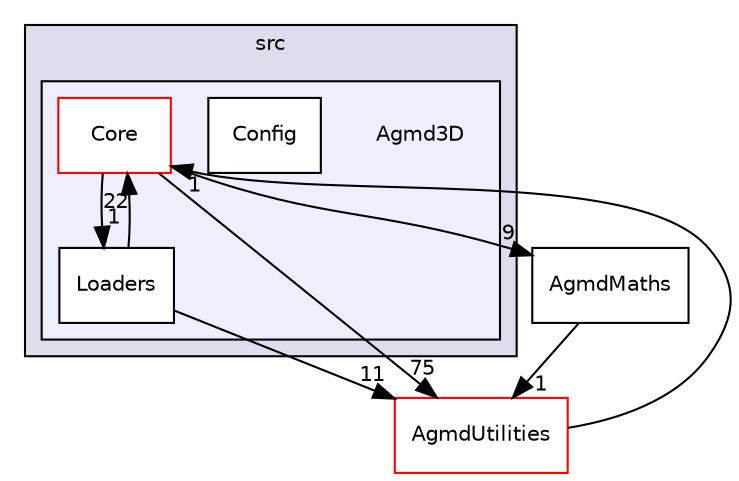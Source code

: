 digraph "src/Agmd3D" {
  compound=true
  node [ fontsize="10", fontname="Helvetica"];
  edge [ labelfontsize="10", labelfontname="Helvetica"];
  subgraph clusterdir_b410d07ab593881ab11f161da7a80e94 {
    graph [ bgcolor="#ddddee", pencolor="black", label="src" fontname="Helvetica", fontsize="10", URL="dir_b410d07ab593881ab11f161da7a80e94.html"]
  subgraph clusterdir_b6dd29adde0db5f9f95c54dc9697d5b1 {
    graph [ bgcolor="#eeeeff", pencolor="black", label="" URL="dir_b6dd29adde0db5f9f95c54dc9697d5b1.html"];
    dir_b6dd29adde0db5f9f95c54dc9697d5b1 [shape=plaintext label="Agmd3D"];
    dir_e84119e9e6a7af7df0a792cbb565e2b6 [shape=box label="Config" color="black" fillcolor="white" style="filled" URL="dir_e84119e9e6a7af7df0a792cbb565e2b6.html"];
    dir_b3e9ade9c04b4b48621f7755b7dfe0ba [shape=box label="Core" color="red" fillcolor="white" style="filled" URL="dir_b3e9ade9c04b4b48621f7755b7dfe0ba.html"];
    dir_a67ae95478d37b3fffed1160452b3280 [shape=box label="Loaders" color="black" fillcolor="white" style="filled" URL="dir_a67ae95478d37b3fffed1160452b3280.html"];
  }
  }
  dir_c11272a1c791afc0e19bc74f6f6797fb [shape=box label="AgmdUtilities" fillcolor="white" style="filled" color="red" URL="dir_c11272a1c791afc0e19bc74f6f6797fb.html"];
  dir_63fe998611d45edd7ddae16015d2257a [shape=box label="AgmdMaths" URL="dir_63fe998611d45edd7ddae16015d2257a.html"];
  dir_b3e9ade9c04b4b48621f7755b7dfe0ba->dir_c11272a1c791afc0e19bc74f6f6797fb [headlabel="75", labeldistance=1.5 headhref="dir_000005_000034.html"];
  dir_b3e9ade9c04b4b48621f7755b7dfe0ba->dir_a67ae95478d37b3fffed1160452b3280 [headlabel="1", labeldistance=1.5 headhref="dir_000005_000019.html"];
  dir_b3e9ade9c04b4b48621f7755b7dfe0ba->dir_63fe998611d45edd7ddae16015d2257a [headlabel="9", labeldistance=1.5 headhref="dir_000005_000025.html"];
  dir_c11272a1c791afc0e19bc74f6f6797fb->dir_b3e9ade9c04b4b48621f7755b7dfe0ba [headlabel="1", labeldistance=1.5 headhref="dir_000034_000005.html"];
  dir_a67ae95478d37b3fffed1160452b3280->dir_b3e9ade9c04b4b48621f7755b7dfe0ba [headlabel="22", labeldistance=1.5 headhref="dir_000019_000005.html"];
  dir_a67ae95478d37b3fffed1160452b3280->dir_c11272a1c791afc0e19bc74f6f6797fb [headlabel="11", labeldistance=1.5 headhref="dir_000019_000034.html"];
  dir_63fe998611d45edd7ddae16015d2257a->dir_c11272a1c791afc0e19bc74f6f6797fb [headlabel="1", labeldistance=1.5 headhref="dir_000025_000034.html"];
}
